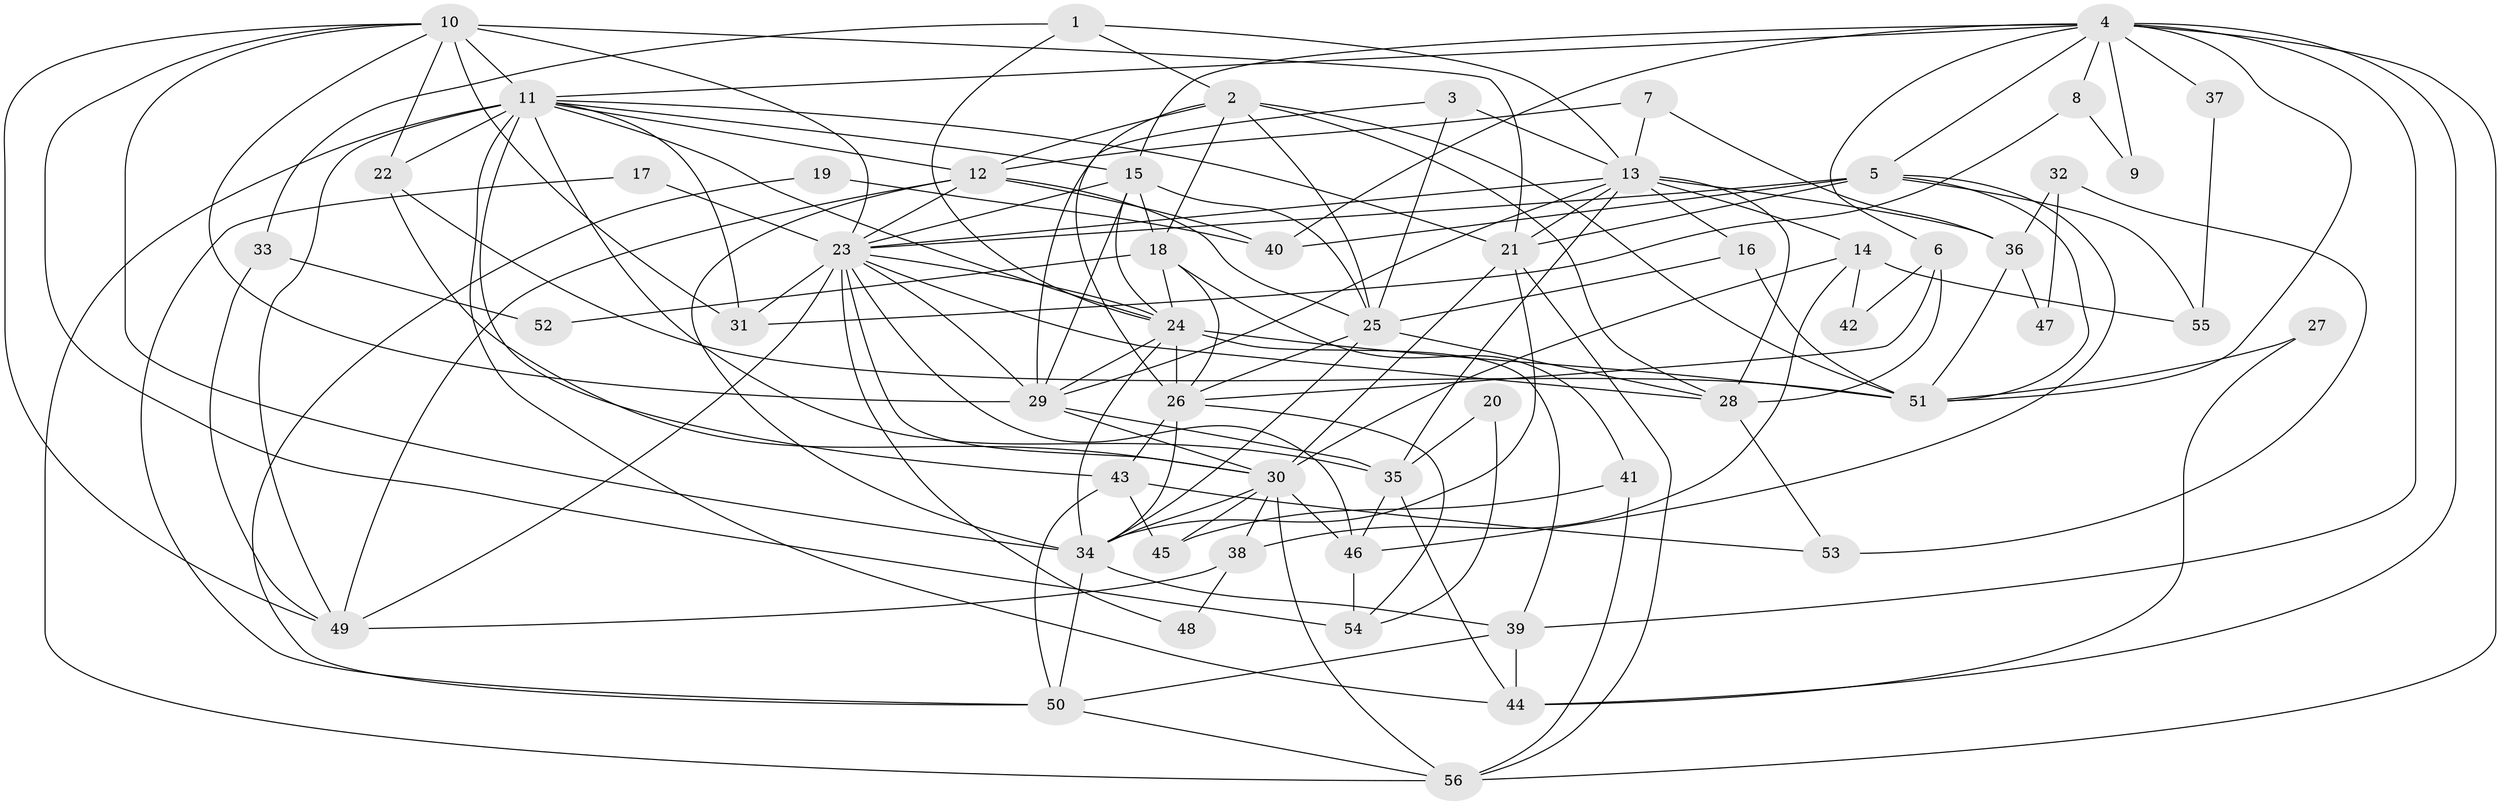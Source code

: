 // original degree distribution, {4: 0.3125, 3: 0.26785714285714285, 7: 0.0625, 2: 0.14285714285714285, 6: 0.11607142857142858, 5: 0.08928571428571429, 9: 0.008928571428571428}
// Generated by graph-tools (version 1.1) at 2025/36/03/09/25 02:36:09]
// undirected, 56 vertices, 150 edges
graph export_dot {
graph [start="1"]
  node [color=gray90,style=filled];
  1;
  2;
  3;
  4;
  5;
  6;
  7;
  8;
  9;
  10;
  11;
  12;
  13;
  14;
  15;
  16;
  17;
  18;
  19;
  20;
  21;
  22;
  23;
  24;
  25;
  26;
  27;
  28;
  29;
  30;
  31;
  32;
  33;
  34;
  35;
  36;
  37;
  38;
  39;
  40;
  41;
  42;
  43;
  44;
  45;
  46;
  47;
  48;
  49;
  50;
  51;
  52;
  53;
  54;
  55;
  56;
  1 -- 2 [weight=1.0];
  1 -- 13 [weight=1.0];
  1 -- 24 [weight=1.0];
  1 -- 33 [weight=1.0];
  2 -- 12 [weight=2.0];
  2 -- 18 [weight=1.0];
  2 -- 25 [weight=2.0];
  2 -- 28 [weight=1.0];
  2 -- 29 [weight=1.0];
  2 -- 51 [weight=1.0];
  3 -- 13 [weight=2.0];
  3 -- 25 [weight=1.0];
  3 -- 26 [weight=1.0];
  4 -- 5 [weight=1.0];
  4 -- 6 [weight=1.0];
  4 -- 8 [weight=1.0];
  4 -- 9 [weight=1.0];
  4 -- 11 [weight=1.0];
  4 -- 15 [weight=1.0];
  4 -- 37 [weight=1.0];
  4 -- 39 [weight=1.0];
  4 -- 40 [weight=1.0];
  4 -- 44 [weight=1.0];
  4 -- 51 [weight=1.0];
  4 -- 56 [weight=1.0];
  5 -- 21 [weight=1.0];
  5 -- 23 [weight=1.0];
  5 -- 40 [weight=1.0];
  5 -- 46 [weight=1.0];
  5 -- 51 [weight=1.0];
  5 -- 55 [weight=1.0];
  6 -- 26 [weight=1.0];
  6 -- 28 [weight=1.0];
  6 -- 42 [weight=1.0];
  7 -- 12 [weight=1.0];
  7 -- 13 [weight=1.0];
  7 -- 36 [weight=1.0];
  8 -- 9 [weight=1.0];
  8 -- 31 [weight=1.0];
  10 -- 11 [weight=1.0];
  10 -- 21 [weight=1.0];
  10 -- 22 [weight=1.0];
  10 -- 23 [weight=2.0];
  10 -- 29 [weight=1.0];
  10 -- 31 [weight=1.0];
  10 -- 34 [weight=1.0];
  10 -- 49 [weight=1.0];
  10 -- 54 [weight=1.0];
  11 -- 12 [weight=1.0];
  11 -- 15 [weight=1.0];
  11 -- 21 [weight=1.0];
  11 -- 22 [weight=5.0];
  11 -- 24 [weight=2.0];
  11 -- 31 [weight=1.0];
  11 -- 35 [weight=1.0];
  11 -- 43 [weight=2.0];
  11 -- 44 [weight=1.0];
  11 -- 49 [weight=1.0];
  11 -- 56 [weight=1.0];
  12 -- 23 [weight=1.0];
  12 -- 25 [weight=1.0];
  12 -- 34 [weight=1.0];
  12 -- 40 [weight=1.0];
  12 -- 49 [weight=1.0];
  13 -- 14 [weight=1.0];
  13 -- 16 [weight=1.0];
  13 -- 21 [weight=1.0];
  13 -- 23 [weight=1.0];
  13 -- 28 [weight=1.0];
  13 -- 29 [weight=1.0];
  13 -- 35 [weight=2.0];
  13 -- 36 [weight=1.0];
  14 -- 30 [weight=1.0];
  14 -- 38 [weight=1.0];
  14 -- 42 [weight=1.0];
  14 -- 55 [weight=1.0];
  15 -- 18 [weight=1.0];
  15 -- 23 [weight=1.0];
  15 -- 24 [weight=1.0];
  15 -- 25 [weight=1.0];
  15 -- 29 [weight=1.0];
  16 -- 25 [weight=1.0];
  16 -- 51 [weight=1.0];
  17 -- 23 [weight=1.0];
  17 -- 50 [weight=1.0];
  18 -- 24 [weight=1.0];
  18 -- 26 [weight=1.0];
  18 -- 41 [weight=1.0];
  18 -- 52 [weight=1.0];
  19 -- 40 [weight=1.0];
  19 -- 50 [weight=1.0];
  20 -- 35 [weight=1.0];
  20 -- 54 [weight=1.0];
  21 -- 30 [weight=1.0];
  21 -- 34 [weight=1.0];
  21 -- 56 [weight=1.0];
  22 -- 30 [weight=1.0];
  22 -- 51 [weight=1.0];
  23 -- 24 [weight=1.0];
  23 -- 28 [weight=1.0];
  23 -- 29 [weight=1.0];
  23 -- 30 [weight=2.0];
  23 -- 31 [weight=1.0];
  23 -- 46 [weight=1.0];
  23 -- 48 [weight=1.0];
  23 -- 49 [weight=1.0];
  24 -- 26 [weight=2.0];
  24 -- 29 [weight=1.0];
  24 -- 34 [weight=1.0];
  24 -- 39 [weight=1.0];
  24 -- 51 [weight=1.0];
  25 -- 26 [weight=1.0];
  25 -- 28 [weight=1.0];
  25 -- 34 [weight=1.0];
  26 -- 34 [weight=1.0];
  26 -- 43 [weight=2.0];
  26 -- 54 [weight=1.0];
  27 -- 44 [weight=1.0];
  27 -- 51 [weight=1.0];
  28 -- 53 [weight=1.0];
  29 -- 30 [weight=1.0];
  29 -- 35 [weight=1.0];
  30 -- 34 [weight=3.0];
  30 -- 38 [weight=1.0];
  30 -- 45 [weight=1.0];
  30 -- 46 [weight=2.0];
  30 -- 56 [weight=1.0];
  32 -- 36 [weight=1.0];
  32 -- 47 [weight=1.0];
  32 -- 53 [weight=1.0];
  33 -- 49 [weight=1.0];
  33 -- 52 [weight=1.0];
  34 -- 39 [weight=1.0];
  34 -- 50 [weight=1.0];
  35 -- 44 [weight=1.0];
  35 -- 46 [weight=1.0];
  36 -- 47 [weight=1.0];
  36 -- 51 [weight=1.0];
  37 -- 55 [weight=1.0];
  38 -- 48 [weight=1.0];
  38 -- 49 [weight=1.0];
  39 -- 44 [weight=1.0];
  39 -- 50 [weight=1.0];
  41 -- 45 [weight=1.0];
  41 -- 56 [weight=1.0];
  43 -- 45 [weight=1.0];
  43 -- 50 [weight=1.0];
  43 -- 53 [weight=1.0];
  46 -- 54 [weight=1.0];
  50 -- 56 [weight=1.0];
}
